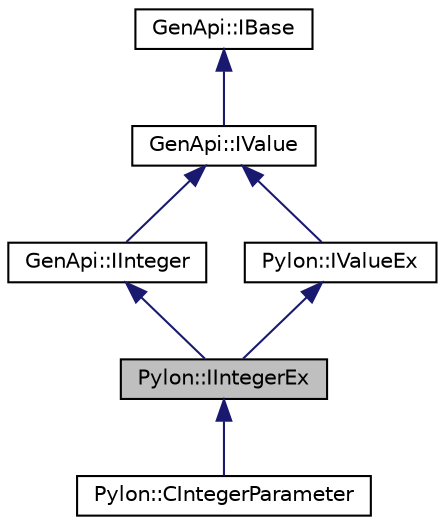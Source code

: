 digraph "Pylon::IIntegerEx"
{
  edge [fontname="Helvetica",fontsize="10",labelfontname="Helvetica",labelfontsize="10"];
  node [fontname="Helvetica",fontsize="10",shape=record];
  Node1 [label="Pylon::IIntegerEx",height=0.2,width=0.4,color="black", fillcolor="grey75", style="filled", fontcolor="black"];
  Node2 -> Node1 [dir="back",color="midnightblue",fontsize="10",style="solid",fontname="Helvetica"];
  Node2 [label="GenApi::IInteger",height=0.2,width=0.4,color="black", fillcolor="white", style="filled",URL="$struct_gen_api_1_1_i_integer.html",tooltip="Interface for integer properties. "];
  Node3 -> Node2 [dir="back",color="midnightblue",fontsize="10",style="solid",fontname="Helvetica"];
  Node3 [label="GenApi::IValue",height=0.2,width=0.4,color="black", fillcolor="white", style="filled",URL="$struct_gen_api_1_1_i_value.html",tooltip="Interface for value properties. "];
  Node4 -> Node3 [dir="back",color="midnightblue",fontsize="10",style="solid",fontname="Helvetica"];
  Node4 [label="GenApi::IBase",height=0.2,width=0.4,color="black", fillcolor="white", style="filled",URL="$struct_gen_api_1_1_i_base.html",tooltip="Base interface common to all nodes. "];
  Node5 -> Node1 [dir="back",color="midnightblue",fontsize="10",style="solid",fontname="Helvetica"];
  Node5 [label="Pylon::IValueEx",height=0.2,width=0.4,color="black", fillcolor="white", style="filled",URL="$struct_pylon_1_1_i_value_ex.html",tooltip="Extends the GenApi::IValue interface with convenience methods. "];
  Node3 -> Node5 [dir="back",color="midnightblue",fontsize="10",style="solid",fontname="Helvetica"];
  Node1 -> Node6 [dir="back",color="midnightblue",fontsize="10",style="solid",fontname="Helvetica"];
  Node6 [label="Pylon::CIntegerParameter",height=0.2,width=0.4,color="black", fillcolor="white", style="filled",URL="$class_pylon_1_1_c_integer_parameter.html",tooltip="CIntegerParameter class used to simplify access to GenApi parameters. "];
}
